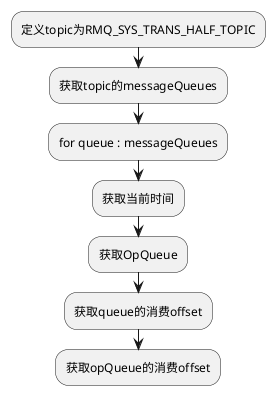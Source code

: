 @startuml

:定义topic为RMQ_SYS_TRANS_HALF_TOPIC;
:获取topic的messageQueues;
:for queue : messageQueues;
:获取当前时间;
:获取OpQueue;
:获取queue的消费offset;
:获取opQueue的消费offset;

@enduml